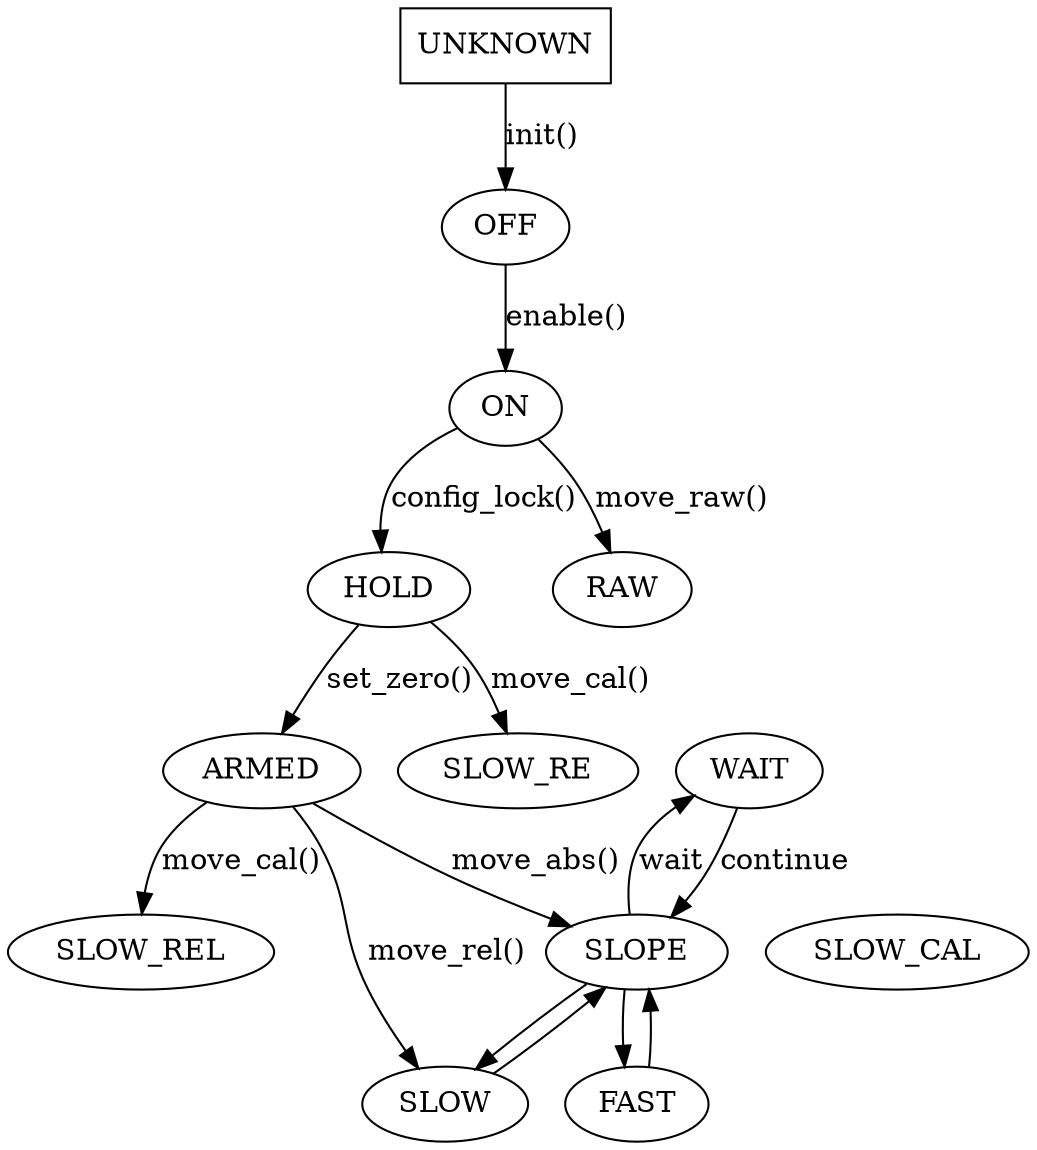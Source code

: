 digraph stepper_states_fwd
{
	node [shape = box] UNKNOWN;
	node [shape = ellipse];
        
        {rank = same; ARMED; WAIT};
        {rank = same; SLOW_CAL; SLOPE};
        {rank = same; SLOW; FAST};
        
        // Edges
        UNKNOWN -> OFF [ label = "init()"];
        OFF -> ON [ label = "enable()"];
        //ON -> OFF [ label = "disable()", style = dotted];



        ON -> HOLD [ label = "config_lock()"];
        //HOLD -> ON [ label = "config_unlock()", style = dotted];

        ON -> RAW [ label = "move_raw()"];


        HOLD -> ARMED [ label = "set_zero()"];
        //HOLD -> OFF [ label = "disable()", style = dotted];
        HOLD -> SLOW_RE [ label = "move_cal()"];

        ARMED -> SLOPE [ label = "move_abs()"];
        ARMED -> SLOW [ label = "move_rel()"];

        ARMED -> SLOW_REL [ label = "move_cal()"];
        //ARMED -> OFF [ label = "disable()", style = dotted];



        SLOPE -> FAST;
        SLOPE -> SLOW;
        SLOPE -> WAIT [ label = "wait"];
        WAIT -> SLOPE [ label = "continue"];

        FAST -> SLOPE;
        SLOW -> SLOPE;
}


